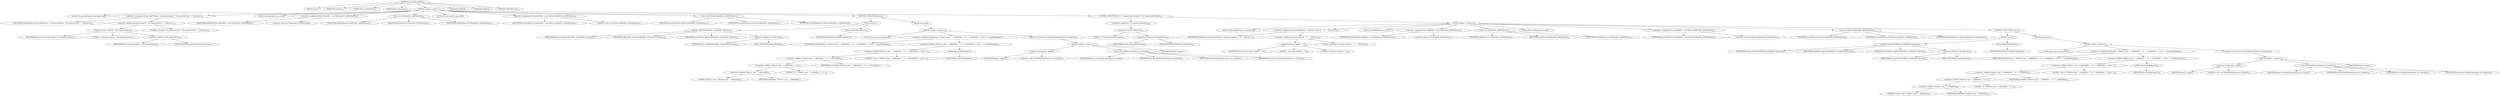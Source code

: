 digraph "moveGeneratedFile" {  
"701" [label = <(METHOD,moveGeneratedFile)<SUB>312</SUB>> ]
"702" [label = <(PARAM,this)<SUB>312</SUB>> ]
"703" [label = <(PARAM,File baseDir)<SUB>312</SUB>> ]
"704" [label = <(PARAM,File sourceBaseFile)<SUB>312</SUB>> ]
"705" [label = <(PARAM,String classname)<SUB>312</SUB>> ]
"706" [label = <(BLOCK,&lt;empty&gt;,&lt;empty&gt;)<SUB>313</SUB>> ]
"707" [label = <(LOCAL,String stubFileName: java.lang.String)> ]
"708" [label = <(&lt;operator&gt;.assignment,String stubFileName = classname.replace('.', File.separatorChar) + &quot;_Stub.java&quot;)<SUB>314</SUB>> ]
"709" [label = <(IDENTIFIER,stubFileName,String stubFileName = classname.replace('.', File.separatorChar) + &quot;_Stub.java&quot;)<SUB>314</SUB>> ]
"710" [label = <(&lt;operator&gt;.addition,classname.replace('.', File.separatorChar) + &quot;_Stub.java&quot;)<SUB>314</SUB>> ]
"711" [label = <(replace,classname.replace('.', File.separatorChar))<SUB>314</SUB>> ]
"712" [label = <(IDENTIFIER,classname,classname.replace('.', File.separatorChar))<SUB>314</SUB>> ]
"713" [label = <(LITERAL,'.',classname.replace('.', File.separatorChar))<SUB>314</SUB>> ]
"714" [label = <(&lt;operator&gt;.fieldAccess,File.separatorChar)<SUB>314</SUB>> ]
"715" [label = <(IDENTIFIER,File,classname.replace('.', File.separatorChar))<SUB>314</SUB>> ]
"716" [label = <(FIELD_IDENTIFIER,separatorChar,separatorChar)<SUB>314</SUB>> ]
"717" [label = <(LITERAL,&quot;_Stub.java&quot;,classname.replace('.', File.separatorChar) + &quot;_Stub.java&quot;)<SUB>314</SUB>> ]
"46" [label = <(LOCAL,File oldStubFile: java.io.File)> ]
"718" [label = <(&lt;operator&gt;.assignment,File oldStubFile = new File(baseDir, stubFileName))<SUB>315</SUB>> ]
"719" [label = <(IDENTIFIER,oldStubFile,File oldStubFile = new File(baseDir, stubFileName))<SUB>315</SUB>> ]
"720" [label = <(&lt;operator&gt;.alloc,new File(baseDir, stubFileName))<SUB>315</SUB>> ]
"721" [label = <(&lt;init&gt;,new File(baseDir, stubFileName))<SUB>315</SUB>> ]
"45" [label = <(IDENTIFIER,oldStubFile,new File(baseDir, stubFileName))<SUB>315</SUB>> ]
"722" [label = <(IDENTIFIER,baseDir,new File(baseDir, stubFileName))<SUB>315</SUB>> ]
"723" [label = <(IDENTIFIER,stubFileName,new File(baseDir, stubFileName))<SUB>315</SUB>> ]
"48" [label = <(LOCAL,File newStubFile: java.io.File)> ]
"724" [label = <(&lt;operator&gt;.assignment,File newStubFile = new File(sourceBaseFile, stubFileName))<SUB>316</SUB>> ]
"725" [label = <(IDENTIFIER,newStubFile,File newStubFile = new File(sourceBaseFile, stubFileName))<SUB>316</SUB>> ]
"726" [label = <(&lt;operator&gt;.alloc,new File(sourceBaseFile, stubFileName))<SUB>316</SUB>> ]
"727" [label = <(&lt;init&gt;,new File(sourceBaseFile, stubFileName))<SUB>316</SUB>> ]
"47" [label = <(IDENTIFIER,newStubFile,new File(sourceBaseFile, stubFileName))<SUB>316</SUB>> ]
"728" [label = <(IDENTIFIER,sourceBaseFile,new File(sourceBaseFile, stubFileName))<SUB>316</SUB>> ]
"729" [label = <(IDENTIFIER,stubFileName,new File(sourceBaseFile, stubFileName))<SUB>316</SUB>> ]
"730" [label = <(CONTROL_STRUCTURE,try,try)<SUB>317</SUB>> ]
"731" [label = <(BLOCK,try,try)<SUB>317</SUB>> ]
"732" [label = <(copyFile,copyFile(oldStubFile, newStubFile, filtering))<SUB>318</SUB>> ]
"733" [label = <(IDENTIFIER,project,copyFile(oldStubFile, newStubFile, filtering))<SUB>318</SUB>> ]
"734" [label = <(IDENTIFIER,oldStubFile,copyFile(oldStubFile, newStubFile, filtering))<SUB>318</SUB>> ]
"735" [label = <(IDENTIFIER,newStubFile,copyFile(oldStubFile, newStubFile, filtering))<SUB>318</SUB>> ]
"736" [label = <(&lt;operator&gt;.fieldAccess,this.filtering)<SUB>318</SUB>> ]
"737" [label = <(IDENTIFIER,this,copyFile(oldStubFile, newStubFile, filtering))<SUB>318</SUB>> ]
"738" [label = <(FIELD_IDENTIFIER,filtering,filtering)<SUB>318</SUB>> ]
"739" [label = <(delete,oldStubFile.delete())<SUB>319</SUB>> ]
"740" [label = <(IDENTIFIER,oldStubFile,oldStubFile.delete())<SUB>319</SUB>> ]
"741" [label = <(BLOCK,catch,catch)> ]
"742" [label = <(BLOCK,&lt;empty&gt;,&lt;empty&gt;)<SUB>320</SUB>> ]
"743" [label = <(LOCAL,String msg: java.lang.String)> ]
"744" [label = <(&lt;operator&gt;.assignment,String msg = &quot;Failed to copy &quot; + oldStubFile + &quot; to &quot; + newStubFile + &quot; due to &quot; + ioe.getMessage())<SUB>321</SUB>> ]
"745" [label = <(IDENTIFIER,msg,String msg = &quot;Failed to copy &quot; + oldStubFile + &quot; to &quot; + newStubFile + &quot; due to &quot; + ioe.getMessage())<SUB>321</SUB>> ]
"746" [label = <(&lt;operator&gt;.addition,&quot;Failed to copy &quot; + oldStubFile + &quot; to &quot; + newStubFile + &quot; due to &quot; + ioe.getMessage())<SUB>321</SUB>> ]
"747" [label = <(&lt;operator&gt;.addition,&quot;Failed to copy &quot; + oldStubFile + &quot; to &quot; + newStubFile + &quot; due to &quot;)<SUB>321</SUB>> ]
"748" [label = <(&lt;operator&gt;.addition,&quot;Failed to copy &quot; + oldStubFile + &quot; to &quot; + newStubFile)<SUB>321</SUB>> ]
"749" [label = <(&lt;operator&gt;.addition,&quot;Failed to copy &quot; + oldStubFile + &quot; to &quot;)<SUB>321</SUB>> ]
"750" [label = <(&lt;operator&gt;.addition,&quot;Failed to copy &quot; + oldStubFile)<SUB>321</SUB>> ]
"751" [label = <(LITERAL,&quot;Failed to copy &quot;,&quot;Failed to copy &quot; + oldStubFile)<SUB>321</SUB>> ]
"752" [label = <(IDENTIFIER,oldStubFile,&quot;Failed to copy &quot; + oldStubFile)<SUB>321</SUB>> ]
"753" [label = <(LITERAL,&quot; to &quot;,&quot;Failed to copy &quot; + oldStubFile + &quot; to &quot;)<SUB>321</SUB>> ]
"754" [label = <(IDENTIFIER,newStubFile,&quot;Failed to copy &quot; + oldStubFile + &quot; to &quot; + newStubFile)<SUB>322</SUB>> ]
"755" [label = <(LITERAL,&quot; due to &quot;,&quot;Failed to copy &quot; + oldStubFile + &quot; to &quot; + newStubFile + &quot; due to &quot;)<SUB>322</SUB>> ]
"756" [label = <(getMessage,ioe.getMessage())<SUB>322</SUB>> ]
"757" [label = <(IDENTIFIER,ioe,ioe.getMessage())<SUB>322</SUB>> ]
"758" [label = <(&lt;operator&gt;.throw,throw new BuildException(msg, ioe, location);)<SUB>323</SUB>> ]
"759" [label = <(BLOCK,&lt;empty&gt;,&lt;empty&gt;)<SUB>323</SUB>> ]
"760" [label = <(&lt;operator&gt;.assignment,&lt;empty&gt;)> ]
"761" [label = <(IDENTIFIER,$obj10,&lt;empty&gt;)> ]
"762" [label = <(&lt;operator&gt;.alloc,new BuildException(msg, ioe, location))<SUB>323</SUB>> ]
"763" [label = <(&lt;init&gt;,new BuildException(msg, ioe, location))<SUB>323</SUB>> ]
"764" [label = <(IDENTIFIER,$obj10,new BuildException(msg, ioe, location))> ]
"765" [label = <(IDENTIFIER,msg,new BuildException(msg, ioe, location))<SUB>323</SUB>> ]
"766" [label = <(IDENTIFIER,ioe,new BuildException(msg, ioe, location))<SUB>323</SUB>> ]
"767" [label = <(IDENTIFIER,location,new BuildException(msg, ioe, location))<SUB>323</SUB>> ]
"768" [label = <(IDENTIFIER,$obj10,&lt;empty&gt;)> ]
"769" [label = <(CONTROL_STRUCTURE,if (!&quot;1.2&quot;.equals(stubVersion)),if (!&quot;1.2&quot;.equals(stubVersion)))<SUB>325</SUB>> ]
"770" [label = <(&lt;operator&gt;.logicalNot,!&quot;1.2&quot;.equals(stubVersion))<SUB>325</SUB>> ]
"771" [label = <(equals,this.equals(stubVersion))<SUB>325</SUB>> ]
"772" [label = <(LITERAL,&quot;1.2&quot;,this.equals(stubVersion))<SUB>325</SUB>> ]
"773" [label = <(&lt;operator&gt;.fieldAccess,this.stubVersion)<SUB>325</SUB>> ]
"774" [label = <(IDENTIFIER,this,this.equals(stubVersion))<SUB>325</SUB>> ]
"775" [label = <(FIELD_IDENTIFIER,stubVersion,stubVersion)<SUB>325</SUB>> ]
"776" [label = <(BLOCK,&lt;empty&gt;,&lt;empty&gt;)<SUB>325</SUB>> ]
"777" [label = <(LOCAL,String skelFileName: java.lang.String)> ]
"778" [label = <(&lt;operator&gt;.assignment,String skelFileName = classname.replace('.', '/') + &quot;_Skel.java&quot;)<SUB>326</SUB>> ]
"779" [label = <(IDENTIFIER,skelFileName,String skelFileName = classname.replace('.', '/') + &quot;_Skel.java&quot;)<SUB>326</SUB>> ]
"780" [label = <(&lt;operator&gt;.addition,classname.replace('.', '/') + &quot;_Skel.java&quot;)<SUB>326</SUB>> ]
"781" [label = <(replace,classname.replace('.', '/'))<SUB>326</SUB>> ]
"782" [label = <(IDENTIFIER,classname,classname.replace('.', '/'))<SUB>326</SUB>> ]
"783" [label = <(LITERAL,'.',classname.replace('.', '/'))<SUB>326</SUB>> ]
"784" [label = <(LITERAL,'/',classname.replace('.', '/'))<SUB>326</SUB>> ]
"785" [label = <(LITERAL,&quot;_Skel.java&quot;,classname.replace('.', '/') + &quot;_Skel.java&quot;)<SUB>326</SUB>> ]
"50" [label = <(LOCAL,File oldSkelFile: java.io.File)> ]
"786" [label = <(&lt;operator&gt;.assignment,File oldSkelFile = new File(baseDir, skelFileName))<SUB>327</SUB>> ]
"787" [label = <(IDENTIFIER,oldSkelFile,File oldSkelFile = new File(baseDir, skelFileName))<SUB>327</SUB>> ]
"788" [label = <(&lt;operator&gt;.alloc,new File(baseDir, skelFileName))<SUB>327</SUB>> ]
"789" [label = <(&lt;init&gt;,new File(baseDir, skelFileName))<SUB>327</SUB>> ]
"49" [label = <(IDENTIFIER,oldSkelFile,new File(baseDir, skelFileName))<SUB>327</SUB>> ]
"790" [label = <(IDENTIFIER,baseDir,new File(baseDir, skelFileName))<SUB>327</SUB>> ]
"791" [label = <(IDENTIFIER,skelFileName,new File(baseDir, skelFileName))<SUB>327</SUB>> ]
"52" [label = <(LOCAL,File newSkelFile: java.io.File)> ]
"792" [label = <(&lt;operator&gt;.assignment,File newSkelFile = new File(sourceBaseFile, skelFileName))<SUB>328</SUB>> ]
"793" [label = <(IDENTIFIER,newSkelFile,File newSkelFile = new File(sourceBaseFile, skelFileName))<SUB>328</SUB>> ]
"794" [label = <(&lt;operator&gt;.alloc,new File(sourceBaseFile, skelFileName))<SUB>328</SUB>> ]
"795" [label = <(&lt;init&gt;,new File(sourceBaseFile, skelFileName))<SUB>328</SUB>> ]
"51" [label = <(IDENTIFIER,newSkelFile,new File(sourceBaseFile, skelFileName))<SUB>328</SUB>> ]
"796" [label = <(IDENTIFIER,sourceBaseFile,new File(sourceBaseFile, skelFileName))<SUB>328</SUB>> ]
"797" [label = <(IDENTIFIER,skelFileName,new File(sourceBaseFile, skelFileName))<SUB>328</SUB>> ]
"798" [label = <(CONTROL_STRUCTURE,try,try)<SUB>329</SUB>> ]
"799" [label = <(BLOCK,try,try)<SUB>329</SUB>> ]
"800" [label = <(copyFile,copyFile(oldSkelFile, newSkelFile, filtering))<SUB>330</SUB>> ]
"801" [label = <(IDENTIFIER,project,copyFile(oldSkelFile, newSkelFile, filtering))<SUB>330</SUB>> ]
"802" [label = <(IDENTIFIER,oldSkelFile,copyFile(oldSkelFile, newSkelFile, filtering))<SUB>330</SUB>> ]
"803" [label = <(IDENTIFIER,newSkelFile,copyFile(oldSkelFile, newSkelFile, filtering))<SUB>330</SUB>> ]
"804" [label = <(&lt;operator&gt;.fieldAccess,this.filtering)<SUB>330</SUB>> ]
"805" [label = <(IDENTIFIER,this,copyFile(oldSkelFile, newSkelFile, filtering))<SUB>330</SUB>> ]
"806" [label = <(FIELD_IDENTIFIER,filtering,filtering)<SUB>330</SUB>> ]
"807" [label = <(delete,oldSkelFile.delete())<SUB>331</SUB>> ]
"808" [label = <(IDENTIFIER,oldSkelFile,oldSkelFile.delete())<SUB>331</SUB>> ]
"809" [label = <(BLOCK,catch,catch)> ]
"810" [label = <(BLOCK,&lt;empty&gt;,&lt;empty&gt;)<SUB>332</SUB>> ]
"811" [label = <(LOCAL,String msg: java.lang.String)> ]
"812" [label = <(&lt;operator&gt;.assignment,String msg = &quot;Failed to copy &quot; + oldSkelFile + &quot; to &quot; + newSkelFile + &quot; due to &quot; + ioe.getMessage())<SUB>333</SUB>> ]
"813" [label = <(IDENTIFIER,msg,String msg = &quot;Failed to copy &quot; + oldSkelFile + &quot; to &quot; + newSkelFile + &quot; due to &quot; + ioe.getMessage())<SUB>333</SUB>> ]
"814" [label = <(&lt;operator&gt;.addition,&quot;Failed to copy &quot; + oldSkelFile + &quot; to &quot; + newSkelFile + &quot; due to &quot; + ioe.getMessage())<SUB>333</SUB>> ]
"815" [label = <(&lt;operator&gt;.addition,&quot;Failed to copy &quot; + oldSkelFile + &quot; to &quot; + newSkelFile + &quot; due to &quot;)<SUB>333</SUB>> ]
"816" [label = <(&lt;operator&gt;.addition,&quot;Failed to copy &quot; + oldSkelFile + &quot; to &quot; + newSkelFile)<SUB>333</SUB>> ]
"817" [label = <(&lt;operator&gt;.addition,&quot;Failed to copy &quot; + oldSkelFile + &quot; to &quot;)<SUB>333</SUB>> ]
"818" [label = <(&lt;operator&gt;.addition,&quot;Failed to copy &quot; + oldSkelFile)<SUB>333</SUB>> ]
"819" [label = <(LITERAL,&quot;Failed to copy &quot;,&quot;Failed to copy &quot; + oldSkelFile)<SUB>333</SUB>> ]
"820" [label = <(IDENTIFIER,oldSkelFile,&quot;Failed to copy &quot; + oldSkelFile)<SUB>333</SUB>> ]
"821" [label = <(LITERAL,&quot; to &quot;,&quot;Failed to copy &quot; + oldSkelFile + &quot; to &quot;)<SUB>333</SUB>> ]
"822" [label = <(IDENTIFIER,newSkelFile,&quot;Failed to copy &quot; + oldSkelFile + &quot; to &quot; + newSkelFile)<SUB>334</SUB>> ]
"823" [label = <(LITERAL,&quot; due to &quot;,&quot;Failed to copy &quot; + oldSkelFile + &quot; to &quot; + newSkelFile + &quot; due to &quot;)<SUB>334</SUB>> ]
"824" [label = <(getMessage,ioe.getMessage())<SUB>334</SUB>> ]
"825" [label = <(IDENTIFIER,ioe,ioe.getMessage())<SUB>334</SUB>> ]
"826" [label = <(&lt;operator&gt;.throw,throw new BuildException(msg, ioe, location);)<SUB>335</SUB>> ]
"827" [label = <(BLOCK,&lt;empty&gt;,&lt;empty&gt;)<SUB>335</SUB>> ]
"828" [label = <(&lt;operator&gt;.assignment,&lt;empty&gt;)> ]
"829" [label = <(IDENTIFIER,$obj13,&lt;empty&gt;)> ]
"830" [label = <(&lt;operator&gt;.alloc,new BuildException(msg, ioe, location))<SUB>335</SUB>> ]
"831" [label = <(&lt;init&gt;,new BuildException(msg, ioe, location))<SUB>335</SUB>> ]
"832" [label = <(IDENTIFIER,$obj13,new BuildException(msg, ioe, location))> ]
"833" [label = <(IDENTIFIER,msg,new BuildException(msg, ioe, location))<SUB>335</SUB>> ]
"834" [label = <(IDENTIFIER,ioe,new BuildException(msg, ioe, location))<SUB>335</SUB>> ]
"835" [label = <(IDENTIFIER,location,new BuildException(msg, ioe, location))<SUB>335</SUB>> ]
"836" [label = <(IDENTIFIER,$obj13,&lt;empty&gt;)> ]
"837" [label = <(MODIFIER,PRIVATE)> ]
"838" [label = <(MODIFIER,VIRTUAL)> ]
"839" [label = <(METHOD_RETURN,void)<SUB>312</SUB>> ]
  "701" -> "702" 
  "701" -> "703" 
  "701" -> "704" 
  "701" -> "705" 
  "701" -> "706" 
  "701" -> "837" 
  "701" -> "838" 
  "701" -> "839" 
  "706" -> "707" 
  "706" -> "708" 
  "706" -> "46" 
  "706" -> "718" 
  "706" -> "721" 
  "706" -> "48" 
  "706" -> "724" 
  "706" -> "727" 
  "706" -> "730" 
  "706" -> "769" 
  "708" -> "709" 
  "708" -> "710" 
  "710" -> "711" 
  "710" -> "717" 
  "711" -> "712" 
  "711" -> "713" 
  "711" -> "714" 
  "714" -> "715" 
  "714" -> "716" 
  "718" -> "719" 
  "718" -> "720" 
  "721" -> "45" 
  "721" -> "722" 
  "721" -> "723" 
  "724" -> "725" 
  "724" -> "726" 
  "727" -> "47" 
  "727" -> "728" 
  "727" -> "729" 
  "730" -> "731" 
  "730" -> "741" 
  "731" -> "732" 
  "731" -> "739" 
  "732" -> "733" 
  "732" -> "734" 
  "732" -> "735" 
  "732" -> "736" 
  "736" -> "737" 
  "736" -> "738" 
  "739" -> "740" 
  "741" -> "742" 
  "742" -> "743" 
  "742" -> "744" 
  "742" -> "758" 
  "744" -> "745" 
  "744" -> "746" 
  "746" -> "747" 
  "746" -> "756" 
  "747" -> "748" 
  "747" -> "755" 
  "748" -> "749" 
  "748" -> "754" 
  "749" -> "750" 
  "749" -> "753" 
  "750" -> "751" 
  "750" -> "752" 
  "756" -> "757" 
  "758" -> "759" 
  "759" -> "760" 
  "759" -> "763" 
  "759" -> "768" 
  "760" -> "761" 
  "760" -> "762" 
  "763" -> "764" 
  "763" -> "765" 
  "763" -> "766" 
  "763" -> "767" 
  "769" -> "770" 
  "769" -> "776" 
  "770" -> "771" 
  "771" -> "772" 
  "771" -> "773" 
  "773" -> "774" 
  "773" -> "775" 
  "776" -> "777" 
  "776" -> "778" 
  "776" -> "50" 
  "776" -> "786" 
  "776" -> "789" 
  "776" -> "52" 
  "776" -> "792" 
  "776" -> "795" 
  "776" -> "798" 
  "778" -> "779" 
  "778" -> "780" 
  "780" -> "781" 
  "780" -> "785" 
  "781" -> "782" 
  "781" -> "783" 
  "781" -> "784" 
  "786" -> "787" 
  "786" -> "788" 
  "789" -> "49" 
  "789" -> "790" 
  "789" -> "791" 
  "792" -> "793" 
  "792" -> "794" 
  "795" -> "51" 
  "795" -> "796" 
  "795" -> "797" 
  "798" -> "799" 
  "798" -> "809" 
  "799" -> "800" 
  "799" -> "807" 
  "800" -> "801" 
  "800" -> "802" 
  "800" -> "803" 
  "800" -> "804" 
  "804" -> "805" 
  "804" -> "806" 
  "807" -> "808" 
  "809" -> "810" 
  "810" -> "811" 
  "810" -> "812" 
  "810" -> "826" 
  "812" -> "813" 
  "812" -> "814" 
  "814" -> "815" 
  "814" -> "824" 
  "815" -> "816" 
  "815" -> "823" 
  "816" -> "817" 
  "816" -> "822" 
  "817" -> "818" 
  "817" -> "821" 
  "818" -> "819" 
  "818" -> "820" 
  "824" -> "825" 
  "826" -> "827" 
  "827" -> "828" 
  "827" -> "831" 
  "827" -> "836" 
  "828" -> "829" 
  "828" -> "830" 
  "831" -> "832" 
  "831" -> "833" 
  "831" -> "834" 
  "831" -> "835" 
}
